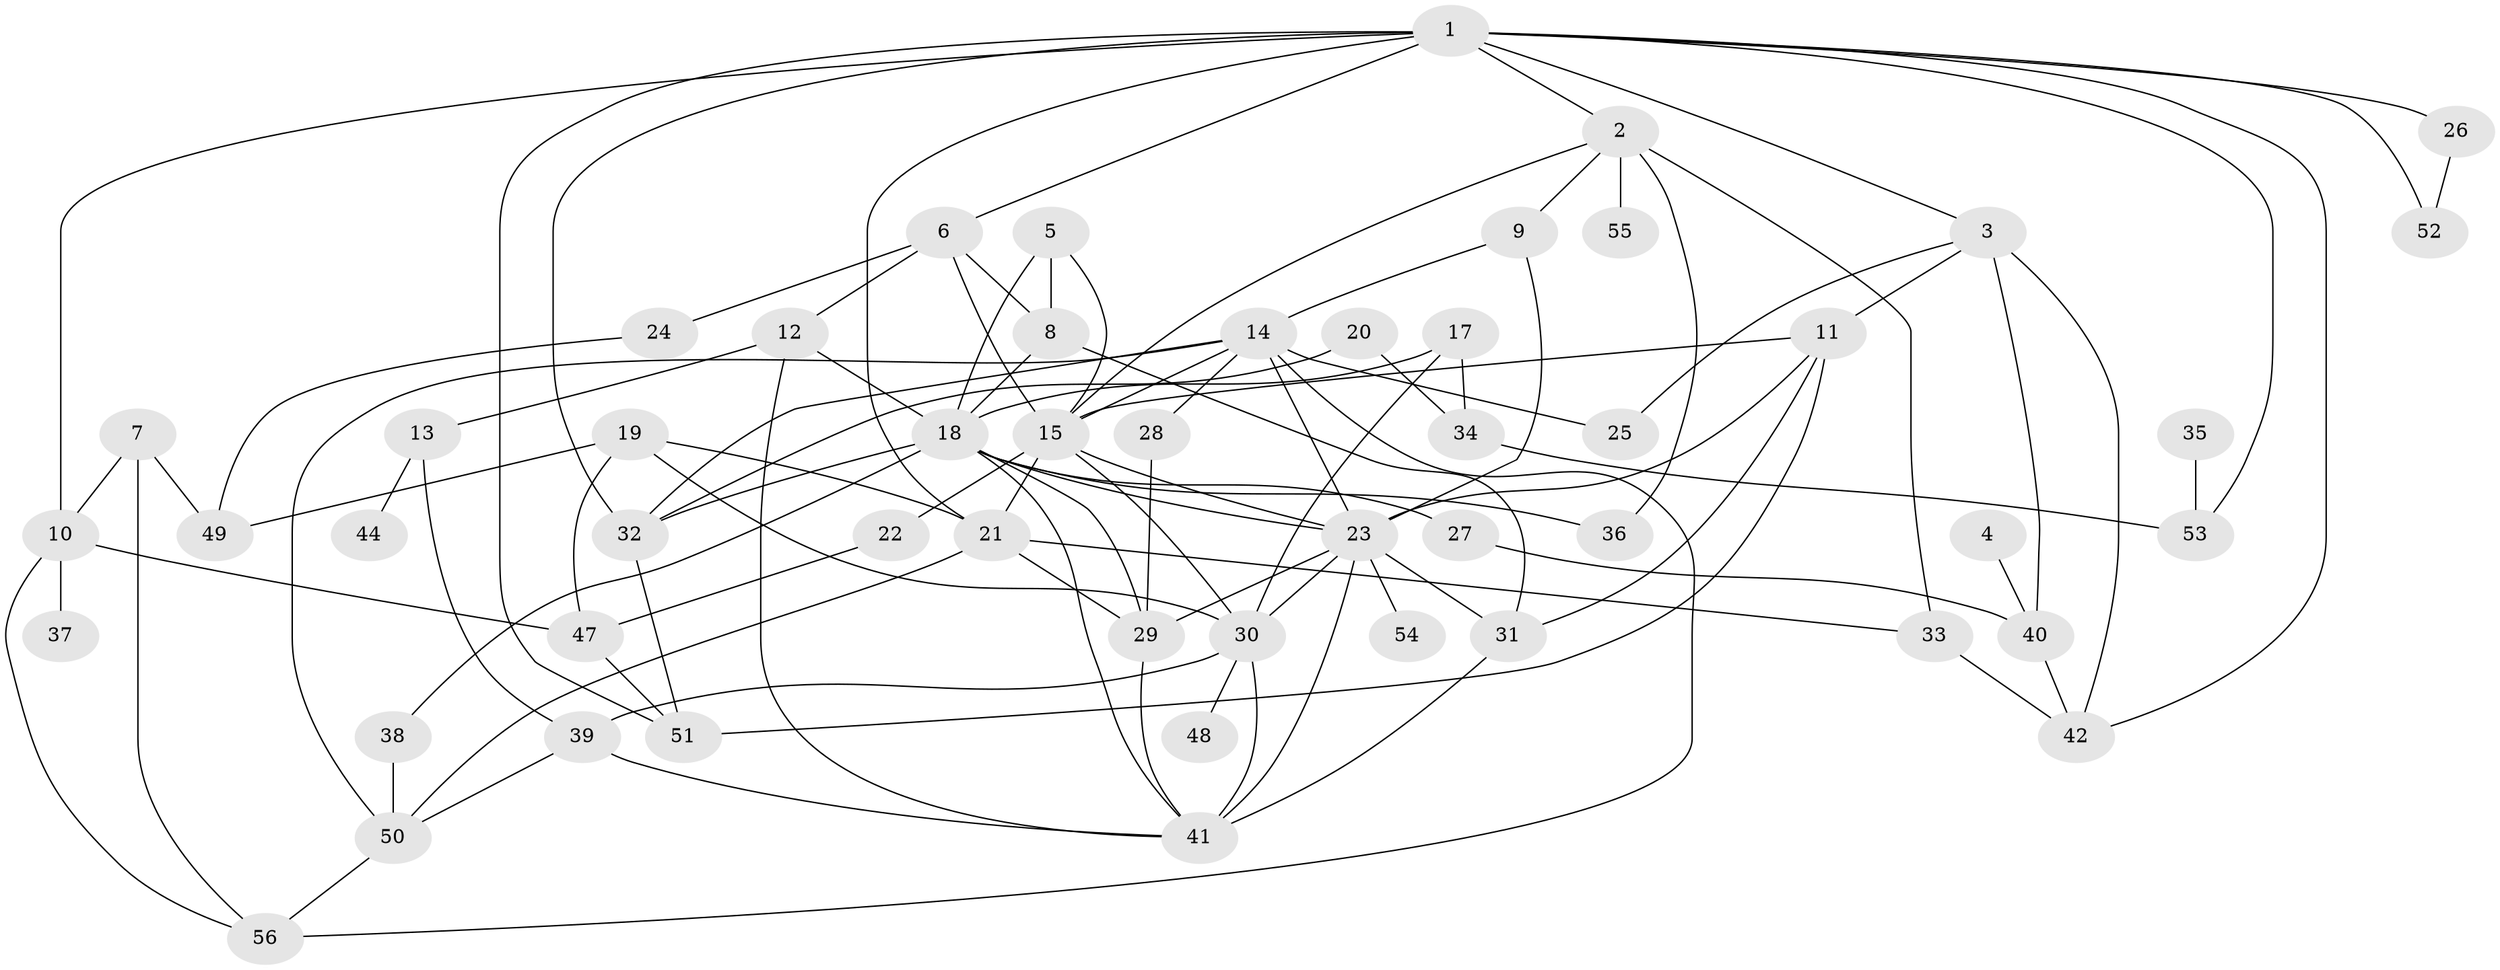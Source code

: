 // original degree distribution, {4: 0.23423423423423423, 5: 0.08108108108108109, 2: 0.1981981981981982, 3: 0.2072072072072072, 1: 0.16216216216216217, 0: 0.036036036036036036, 6: 0.07207207207207207, 8: 0.009009009009009009}
// Generated by graph-tools (version 1.1) at 2025/47/03/04/25 22:47:55]
// undirected, 52 vertices, 102 edges
graph export_dot {
  node [color=gray90,style=filled];
  1;
  2;
  3;
  4;
  5;
  6;
  7;
  8;
  9;
  10;
  11;
  12;
  13;
  14;
  15;
  17;
  18;
  19;
  20;
  21;
  22;
  23;
  24;
  25;
  26;
  27;
  28;
  29;
  30;
  31;
  32;
  33;
  34;
  35;
  36;
  37;
  38;
  39;
  40;
  41;
  42;
  44;
  47;
  48;
  49;
  50;
  51;
  52;
  53;
  54;
  55;
  56;
  1 -- 2 [weight=1.0];
  1 -- 3 [weight=1.0];
  1 -- 6 [weight=1.0];
  1 -- 10 [weight=2.0];
  1 -- 21 [weight=1.0];
  1 -- 26 [weight=1.0];
  1 -- 32 [weight=1.0];
  1 -- 42 [weight=1.0];
  1 -- 51 [weight=1.0];
  1 -- 52 [weight=1.0];
  1 -- 53 [weight=1.0];
  2 -- 9 [weight=1.0];
  2 -- 15 [weight=1.0];
  2 -- 33 [weight=1.0];
  2 -- 36 [weight=2.0];
  2 -- 55 [weight=1.0];
  3 -- 11 [weight=1.0];
  3 -- 25 [weight=1.0];
  3 -- 40 [weight=1.0];
  3 -- 42 [weight=1.0];
  4 -- 40 [weight=2.0];
  5 -- 8 [weight=1.0];
  5 -- 15 [weight=1.0];
  5 -- 18 [weight=1.0];
  6 -- 8 [weight=1.0];
  6 -- 12 [weight=2.0];
  6 -- 15 [weight=1.0];
  6 -- 24 [weight=1.0];
  7 -- 10 [weight=1.0];
  7 -- 49 [weight=1.0];
  7 -- 56 [weight=1.0];
  8 -- 18 [weight=1.0];
  8 -- 31 [weight=1.0];
  9 -- 14 [weight=1.0];
  9 -- 23 [weight=1.0];
  10 -- 37 [weight=1.0];
  10 -- 47 [weight=1.0];
  10 -- 56 [weight=1.0];
  11 -- 15 [weight=1.0];
  11 -- 23 [weight=2.0];
  11 -- 31 [weight=1.0];
  11 -- 51 [weight=1.0];
  12 -- 13 [weight=1.0];
  12 -- 18 [weight=1.0];
  12 -- 41 [weight=1.0];
  13 -- 39 [weight=1.0];
  13 -- 44 [weight=1.0];
  14 -- 15 [weight=1.0];
  14 -- 23 [weight=1.0];
  14 -- 25 [weight=1.0];
  14 -- 28 [weight=1.0];
  14 -- 32 [weight=2.0];
  14 -- 50 [weight=1.0];
  14 -- 56 [weight=1.0];
  15 -- 21 [weight=1.0];
  15 -- 22 [weight=1.0];
  15 -- 23 [weight=1.0];
  15 -- 30 [weight=1.0];
  17 -- 18 [weight=1.0];
  17 -- 30 [weight=1.0];
  17 -- 34 [weight=1.0];
  18 -- 23 [weight=2.0];
  18 -- 27 [weight=1.0];
  18 -- 29 [weight=1.0];
  18 -- 32 [weight=1.0];
  18 -- 36 [weight=3.0];
  18 -- 38 [weight=1.0];
  18 -- 41 [weight=1.0];
  19 -- 21 [weight=1.0];
  19 -- 30 [weight=1.0];
  19 -- 47 [weight=1.0];
  19 -- 49 [weight=1.0];
  20 -- 32 [weight=1.0];
  20 -- 34 [weight=1.0];
  21 -- 29 [weight=1.0];
  21 -- 33 [weight=1.0];
  21 -- 50 [weight=1.0];
  22 -- 47 [weight=1.0];
  23 -- 29 [weight=1.0];
  23 -- 30 [weight=1.0];
  23 -- 31 [weight=1.0];
  23 -- 41 [weight=1.0];
  23 -- 54 [weight=1.0];
  24 -- 49 [weight=1.0];
  26 -- 52 [weight=1.0];
  27 -- 40 [weight=1.0];
  28 -- 29 [weight=1.0];
  29 -- 41 [weight=1.0];
  30 -- 39 [weight=1.0];
  30 -- 41 [weight=1.0];
  30 -- 48 [weight=1.0];
  31 -- 41 [weight=2.0];
  32 -- 51 [weight=1.0];
  33 -- 42 [weight=1.0];
  34 -- 53 [weight=1.0];
  35 -- 53 [weight=1.0];
  38 -- 50 [weight=1.0];
  39 -- 41 [weight=1.0];
  39 -- 50 [weight=1.0];
  40 -- 42 [weight=1.0];
  47 -- 51 [weight=1.0];
  50 -- 56 [weight=1.0];
}

